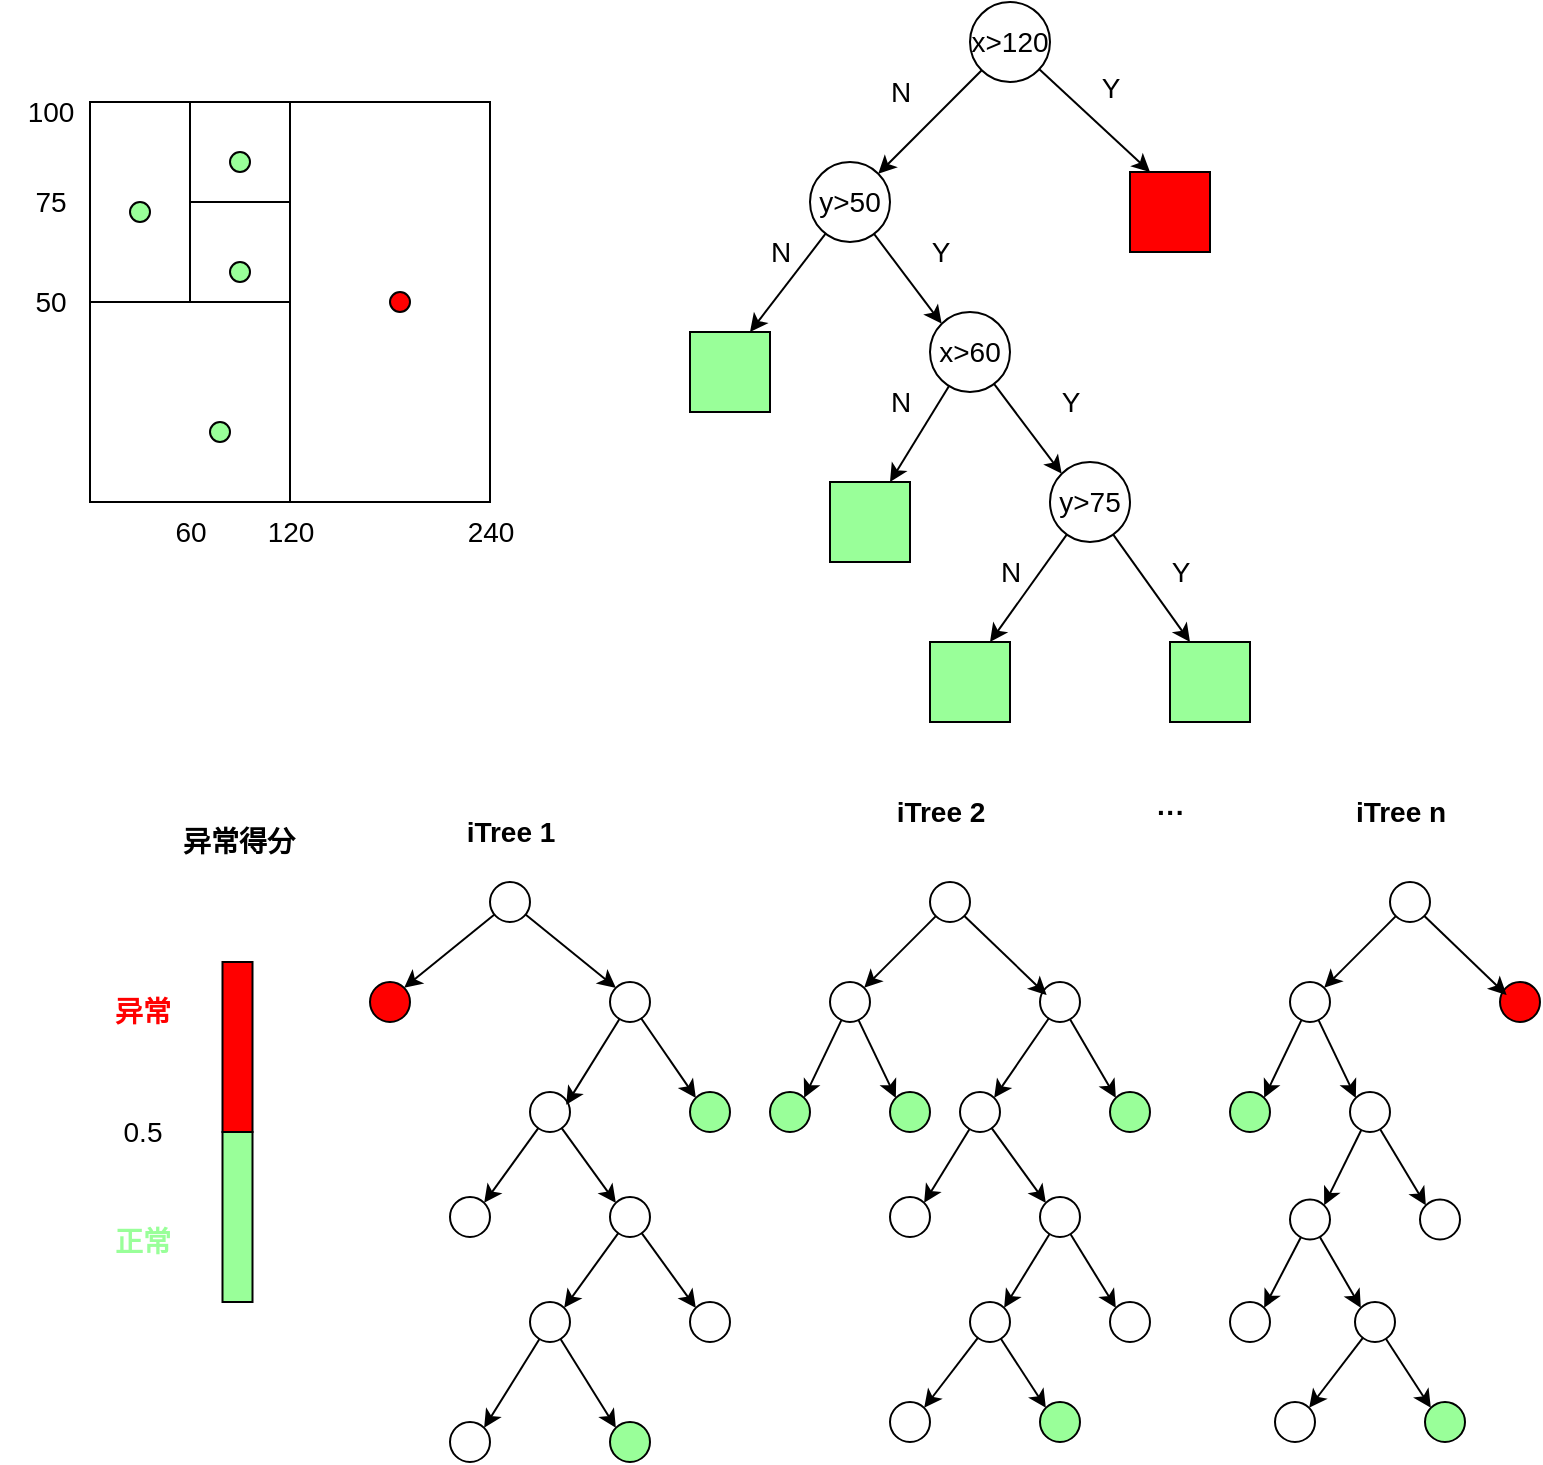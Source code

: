 <mxfile version="24.2.2" type="github">
  <diagram name="第 1 页" id="rHj-dIYMqYzPayB8cscu">
    <mxGraphModel dx="2474" dy="839" grid="1" gridSize="10" guides="1" tooltips="1" connect="1" arrows="1" fold="1" page="1" pageScale="1" pageWidth="827" pageHeight="1169" math="0" shadow="0">
      <root>
        <mxCell id="0" />
        <mxCell id="1" parent="0" />
        <mxCell id="abwORtX6xPweR-GpnYd3-14" value="" style="rounded=0;whiteSpace=wrap;html=1;fontSize=14;" parent="1" vertex="1">
          <mxGeometry x="-190" y="270" width="50" height="50" as="geometry" />
        </mxCell>
        <mxCell id="abwORtX6xPweR-GpnYd3-15" value="240" style="text;html=1;align=center;verticalAlign=middle;resizable=0;points=[];autosize=1;strokeColor=none;fillColor=none;fontSize=14;" parent="1" vertex="1">
          <mxGeometry x="-65" y="470" width="50" height="30" as="geometry" />
        </mxCell>
        <mxCell id="abwORtX6xPweR-GpnYd3-18" value="120" style="text;html=1;align=center;verticalAlign=middle;resizable=0;points=[];autosize=1;strokeColor=none;fillColor=none;fontSize=14;" parent="1" vertex="1">
          <mxGeometry x="-165" y="470" width="50" height="30" as="geometry" />
        </mxCell>
        <mxCell id="abwORtX6xPweR-GpnYd3-20" value="" style="rounded=0;whiteSpace=wrap;html=1;fontSize=14;" parent="1" vertex="1">
          <mxGeometry x="-240" y="370" width="100" height="100" as="geometry" />
        </mxCell>
        <mxCell id="abwORtX6xPweR-GpnYd3-21" value="" style="rounded=0;whiteSpace=wrap;html=1;fontSize=14;" parent="1" vertex="1">
          <mxGeometry x="-140" y="270" width="100" height="200" as="geometry" />
        </mxCell>
        <mxCell id="abwORtX6xPweR-GpnYd3-22" value="" style="rounded=0;whiteSpace=wrap;html=1;fontSize=14;" parent="1" vertex="1">
          <mxGeometry x="-190" y="320" width="50" height="50" as="geometry" />
        </mxCell>
        <mxCell id="abwORtX6xPweR-GpnYd3-23" value="" style="rounded=0;whiteSpace=wrap;html=1;fontSize=14;" parent="1" vertex="1">
          <mxGeometry x="-240" y="270" width="50" height="100" as="geometry" />
        </mxCell>
        <mxCell id="abwORtX6xPweR-GpnYd3-24" value="" style="ellipse;whiteSpace=wrap;html=1;aspect=fixed;fillColor=#99FF99;fontSize=14;" parent="1" vertex="1">
          <mxGeometry x="-170" y="295" width="10" height="10" as="geometry" />
        </mxCell>
        <mxCell id="abwORtX6xPweR-GpnYd3-33" value="" style="ellipse;whiteSpace=wrap;html=1;aspect=fixed;fillColor=#99FF99;fontSize=14;" parent="1" vertex="1">
          <mxGeometry x="-220" y="320" width="10" height="10" as="geometry" />
        </mxCell>
        <mxCell id="abwORtX6xPweR-GpnYd3-36" value="" style="ellipse;whiteSpace=wrap;html=1;aspect=fixed;fillColor=#99FF99;fontSize=14;" parent="1" vertex="1">
          <mxGeometry x="-170" y="350" width="10" height="10" as="geometry" />
        </mxCell>
        <mxCell id="abwORtX6xPweR-GpnYd3-38" value="" style="ellipse;whiteSpace=wrap;html=1;aspect=fixed;fillColor=#99FF99;fontSize=14;" parent="1" vertex="1">
          <mxGeometry x="-180" y="430" width="10" height="10" as="geometry" />
        </mxCell>
        <mxCell id="abwORtX6xPweR-GpnYd3-39" value="" style="ellipse;whiteSpace=wrap;html=1;aspect=fixed;fillColor=#FF0000;fontSize=14;" parent="1" vertex="1">
          <mxGeometry x="-90" y="365" width="10" height="10" as="geometry" />
        </mxCell>
        <mxCell id="abwORtX6xPweR-GpnYd3-41" value="60" style="text;html=1;align=center;verticalAlign=middle;resizable=0;points=[];autosize=1;strokeColor=none;fillColor=none;fontSize=14;" parent="1" vertex="1">
          <mxGeometry x="-210" y="470" width="40" height="30" as="geometry" />
        </mxCell>
        <mxCell id="abwORtX6xPweR-GpnYd3-42" value="50" style="text;html=1;align=center;verticalAlign=middle;resizable=0;points=[];autosize=1;strokeColor=none;fillColor=none;fontSize=14;" parent="1" vertex="1">
          <mxGeometry x="-280" y="355" width="40" height="30" as="geometry" />
        </mxCell>
        <mxCell id="abwORtX6xPweR-GpnYd3-43" value="75" style="text;html=1;align=center;verticalAlign=middle;resizable=0;points=[];autosize=1;strokeColor=none;fillColor=none;fontSize=14;" parent="1" vertex="1">
          <mxGeometry x="-280" y="305" width="40" height="30" as="geometry" />
        </mxCell>
        <mxCell id="abwORtX6xPweR-GpnYd3-44" value="100" style="text;html=1;align=center;verticalAlign=middle;resizable=0;points=[];autosize=1;strokeColor=none;fillColor=none;fontSize=14;" parent="1" vertex="1">
          <mxGeometry x="-285" y="260" width="50" height="30" as="geometry" />
        </mxCell>
        <mxCell id="abwORtX6xPweR-GpnYd3-65" style="rounded=0;orthogonalLoop=1;jettySize=auto;html=1;entryX=1;entryY=0;entryDx=0;entryDy=0;fontSize=14;" parent="1" source="abwORtX6xPweR-GpnYd3-45" target="abwORtX6xPweR-GpnYd3-57" edge="1">
          <mxGeometry relative="1" as="geometry" />
        </mxCell>
        <mxCell id="abwORtX6xPweR-GpnYd3-66" style="rounded=0;orthogonalLoop=1;jettySize=auto;html=1;entryX=0.25;entryY=0;entryDx=0;entryDy=0;fontSize=14;" parent="1" source="abwORtX6xPweR-GpnYd3-45" target="abwORtX6xPweR-GpnYd3-58" edge="1">
          <mxGeometry relative="1" as="geometry" />
        </mxCell>
        <mxCell id="abwORtX6xPweR-GpnYd3-45" value="x&amp;gt;120" style="ellipse;whiteSpace=wrap;html=1;aspect=fixed;fontSize=14;" parent="1" vertex="1">
          <mxGeometry x="200" y="220" width="40" height="40" as="geometry" />
        </mxCell>
        <mxCell id="abwORtX6xPweR-GpnYd3-67" style="rounded=0;orthogonalLoop=1;jettySize=auto;html=1;entryX=0.75;entryY=0;entryDx=0;entryDy=0;fontSize=14;" parent="1" source="abwORtX6xPweR-GpnYd3-57" target="abwORtX6xPweR-GpnYd3-61" edge="1">
          <mxGeometry relative="1" as="geometry" />
        </mxCell>
        <mxCell id="abwORtX6xPweR-GpnYd3-68" style="rounded=0;orthogonalLoop=1;jettySize=auto;html=1;entryX=0;entryY=0;entryDx=0;entryDy=0;fontSize=14;" parent="1" source="abwORtX6xPweR-GpnYd3-57" target="abwORtX6xPweR-GpnYd3-59" edge="1">
          <mxGeometry relative="1" as="geometry" />
        </mxCell>
        <mxCell id="abwORtX6xPweR-GpnYd3-57" value="y&amp;gt;50" style="ellipse;whiteSpace=wrap;html=1;aspect=fixed;fontSize=14;" parent="1" vertex="1">
          <mxGeometry x="120" y="300" width="40" height="40" as="geometry" />
        </mxCell>
        <mxCell id="abwORtX6xPweR-GpnYd3-58" value="" style="whiteSpace=wrap;html=1;aspect=fixed;fillColor=#FF0000;fontSize=14;" parent="1" vertex="1">
          <mxGeometry x="280" y="305" width="40" height="40" as="geometry" />
        </mxCell>
        <mxCell id="abwORtX6xPweR-GpnYd3-69" style="rounded=0;orthogonalLoop=1;jettySize=auto;html=1;entryX=0.75;entryY=0;entryDx=0;entryDy=0;fontSize=14;" parent="1" source="abwORtX6xPweR-GpnYd3-59" target="abwORtX6xPweR-GpnYd3-62" edge="1">
          <mxGeometry relative="1" as="geometry" />
        </mxCell>
        <mxCell id="abwORtX6xPweR-GpnYd3-70" style="rounded=0;orthogonalLoop=1;jettySize=auto;html=1;entryX=0;entryY=0;entryDx=0;entryDy=0;fontSize=14;" parent="1" source="abwORtX6xPweR-GpnYd3-59" target="abwORtX6xPweR-GpnYd3-60" edge="1">
          <mxGeometry relative="1" as="geometry" />
        </mxCell>
        <mxCell id="abwORtX6xPweR-GpnYd3-59" value="x&amp;gt;60" style="ellipse;whiteSpace=wrap;html=1;aspect=fixed;fontSize=14;" parent="1" vertex="1">
          <mxGeometry x="180" y="375" width="40" height="40" as="geometry" />
        </mxCell>
        <mxCell id="abwORtX6xPweR-GpnYd3-71" style="rounded=0;orthogonalLoop=1;jettySize=auto;html=1;entryX=0.75;entryY=0;entryDx=0;entryDy=0;fontSize=14;" parent="1" source="abwORtX6xPweR-GpnYd3-60" target="abwORtX6xPweR-GpnYd3-63" edge="1">
          <mxGeometry relative="1" as="geometry" />
        </mxCell>
        <mxCell id="abwORtX6xPweR-GpnYd3-72" style="rounded=0;orthogonalLoop=1;jettySize=auto;html=1;entryX=0.25;entryY=0;entryDx=0;entryDy=0;fontSize=14;" parent="1" source="abwORtX6xPweR-GpnYd3-60" target="abwORtX6xPweR-GpnYd3-64" edge="1">
          <mxGeometry relative="1" as="geometry" />
        </mxCell>
        <mxCell id="abwORtX6xPweR-GpnYd3-60" value="y&amp;gt;75" style="ellipse;whiteSpace=wrap;html=1;aspect=fixed;fontSize=14;" parent="1" vertex="1">
          <mxGeometry x="240" y="450" width="40" height="40" as="geometry" />
        </mxCell>
        <mxCell id="abwORtX6xPweR-GpnYd3-61" value="" style="whiteSpace=wrap;html=1;aspect=fixed;fillColor=#99FF99;fontSize=14;" parent="1" vertex="1">
          <mxGeometry x="60" y="385" width="40" height="40" as="geometry" />
        </mxCell>
        <mxCell id="abwORtX6xPweR-GpnYd3-62" value="" style="whiteSpace=wrap;html=1;aspect=fixed;fillColor=#99FF99;fontSize=14;" parent="1" vertex="1">
          <mxGeometry x="130" y="460" width="40" height="40" as="geometry" />
        </mxCell>
        <mxCell id="abwORtX6xPweR-GpnYd3-63" value="" style="whiteSpace=wrap;html=1;aspect=fixed;fillColor=#99FF99;fontSize=14;" parent="1" vertex="1">
          <mxGeometry x="180" y="540" width="40" height="40" as="geometry" />
        </mxCell>
        <mxCell id="abwORtX6xPweR-GpnYd3-64" value="" style="whiteSpace=wrap;html=1;aspect=fixed;fillColor=#99FF99;fontSize=14;" parent="1" vertex="1">
          <mxGeometry x="300" y="540" width="40" height="40" as="geometry" />
        </mxCell>
        <mxCell id="abwORtX6xPweR-GpnYd3-73" value="N" style="text;html=1;align=center;verticalAlign=middle;resizable=0;points=[];autosize=1;strokeColor=none;fillColor=none;fontSize=14;" parent="1" vertex="1">
          <mxGeometry x="150" y="250" width="30" height="30" as="geometry" />
        </mxCell>
        <mxCell id="abwORtX6xPweR-GpnYd3-74" value="N" style="text;html=1;align=center;verticalAlign=middle;resizable=0;points=[];autosize=1;strokeColor=none;fillColor=none;fontSize=14;" parent="1" vertex="1">
          <mxGeometry x="90" y="330" width="30" height="30" as="geometry" />
        </mxCell>
        <mxCell id="abwORtX6xPweR-GpnYd3-75" value="N" style="text;html=1;align=center;verticalAlign=middle;resizable=0;points=[];autosize=1;strokeColor=none;fillColor=none;fontSize=14;" parent="1" vertex="1">
          <mxGeometry x="150" y="405" width="30" height="30" as="geometry" />
        </mxCell>
        <mxCell id="abwORtX6xPweR-GpnYd3-76" value="N" style="text;html=1;align=center;verticalAlign=middle;resizable=0;points=[];autosize=1;strokeColor=none;fillColor=none;fontSize=14;" parent="1" vertex="1">
          <mxGeometry x="205" y="490" width="30" height="30" as="geometry" />
        </mxCell>
        <mxCell id="abwORtX6xPweR-GpnYd3-77" value="Y" style="text;html=1;align=center;verticalAlign=middle;resizable=0;points=[];autosize=1;strokeColor=none;fillColor=none;fontSize=14;" parent="1" vertex="1">
          <mxGeometry x="255" y="248" width="30" height="30" as="geometry" />
        </mxCell>
        <mxCell id="abwORtX6xPweR-GpnYd3-78" value="Y" style="text;html=1;align=center;verticalAlign=middle;resizable=0;points=[];autosize=1;strokeColor=none;fillColor=none;fontSize=14;" parent="1" vertex="1">
          <mxGeometry x="170" y="330" width="30" height="30" as="geometry" />
        </mxCell>
        <mxCell id="abwORtX6xPweR-GpnYd3-79" value="Y" style="text;html=1;align=center;verticalAlign=middle;resizable=0;points=[];autosize=1;strokeColor=none;fillColor=none;fontSize=14;" parent="1" vertex="1">
          <mxGeometry x="235" y="405" width="30" height="30" as="geometry" />
        </mxCell>
        <mxCell id="abwORtX6xPweR-GpnYd3-80" value="Y" style="text;html=1;align=center;verticalAlign=middle;resizable=0;points=[];autosize=1;strokeColor=none;fillColor=none;fontSize=14;" parent="1" vertex="1">
          <mxGeometry x="290" y="490" width="30" height="30" as="geometry" />
        </mxCell>
        <mxCell id="abwORtX6xPweR-GpnYd3-81" value="&lt;b style=&quot;font-size: 14px;&quot;&gt;异常得分&lt;/b&gt;" style="text;html=1;align=center;verticalAlign=middle;resizable=0;points=[];autosize=1;strokeColor=none;fillColor=none;fontSize=14;" parent="1" vertex="1">
          <mxGeometry x="-206.25" y="625" width="80" height="30" as="geometry" />
        </mxCell>
        <mxCell id="abwORtX6xPweR-GpnYd3-82" value="" style="rounded=0;whiteSpace=wrap;html=1;fillColor=#FF0000;fontSize=14;" parent="1" vertex="1">
          <mxGeometry x="-173.75" y="700" width="15" height="85" as="geometry" />
        </mxCell>
        <mxCell id="abwORtX6xPweR-GpnYd3-84" value="" style="rounded=0;whiteSpace=wrap;html=1;fillColor=#99FF99;fontSize=14;" parent="1" vertex="1">
          <mxGeometry x="-173.75" y="785" width="15" height="85" as="geometry" />
        </mxCell>
        <mxCell id="abwORtX6xPweR-GpnYd3-85" value="&lt;b style=&quot;font-size: 14px;&quot;&gt;&lt;font style=&quot;font-size: 14px;&quot; color=&quot;#ff0000&quot;&gt;异常&lt;/font&gt;&lt;/b&gt;" style="text;html=1;align=center;verticalAlign=middle;resizable=0;points=[];autosize=1;strokeColor=none;fillColor=none;fontSize=14;" parent="1" vertex="1">
          <mxGeometry x="-238.75" y="710" width="50" height="30" as="geometry" />
        </mxCell>
        <mxCell id="abwORtX6xPweR-GpnYd3-86" value="0.5" style="text;html=1;align=center;verticalAlign=middle;resizable=0;points=[];autosize=1;strokeColor=none;fillColor=none;fontSize=14;" parent="1" vertex="1">
          <mxGeometry x="-233.75" y="770" width="40" height="30" as="geometry" />
        </mxCell>
        <mxCell id="abwORtX6xPweR-GpnYd3-87" value="&lt;font style=&quot;font-size: 14px;&quot; color=&quot;#99ff99&quot;&gt;&lt;b style=&quot;font-size: 14px;&quot;&gt;正常&lt;/b&gt;&lt;/font&gt;" style="text;html=1;align=center;verticalAlign=middle;resizable=0;points=[];autosize=1;strokeColor=none;fillColor=none;fontSize=14;" parent="1" vertex="1">
          <mxGeometry x="-238.75" y="825" width="50" height="30" as="geometry" />
        </mxCell>
        <mxCell id="abwORtX6xPweR-GpnYd3-88" value="&lt;b style=&quot;font-size: 14px;&quot;&gt;iTree 1&lt;/b&gt;" style="text;html=1;align=center;verticalAlign=middle;resizable=0;points=[];autosize=1;strokeColor=none;fillColor=none;fontSize=14;" parent="1" vertex="1">
          <mxGeometry x="-65" y="620" width="70" height="30" as="geometry" />
        </mxCell>
        <mxCell id="abwORtX6xPweR-GpnYd3-100" style="rounded=0;orthogonalLoop=1;jettySize=auto;html=1;entryX=1;entryY=0;entryDx=0;entryDy=0;fontSize=14;" parent="1" source="abwORtX6xPweR-GpnYd3-89" target="abwORtX6xPweR-GpnYd3-90" edge="1">
          <mxGeometry relative="1" as="geometry" />
        </mxCell>
        <mxCell id="abwORtX6xPweR-GpnYd3-101" style="rounded=0;orthogonalLoop=1;jettySize=auto;html=1;entryX=0;entryY=0;entryDx=0;entryDy=0;fontSize=14;" parent="1" source="abwORtX6xPweR-GpnYd3-89" target="abwORtX6xPweR-GpnYd3-91" edge="1">
          <mxGeometry relative="1" as="geometry" />
        </mxCell>
        <mxCell id="abwORtX6xPweR-GpnYd3-89" value="" style="ellipse;whiteSpace=wrap;html=1;aspect=fixed;fontSize=14;" parent="1" vertex="1">
          <mxGeometry x="-40" y="660" width="20" height="20" as="geometry" />
        </mxCell>
        <mxCell id="abwORtX6xPweR-GpnYd3-90" value="" style="ellipse;whiteSpace=wrap;html=1;aspect=fixed;fillColor=#FF0000;fontSize=14;" parent="1" vertex="1">
          <mxGeometry x="-100" y="710" width="20" height="20" as="geometry" />
        </mxCell>
        <mxCell id="abwORtX6xPweR-GpnYd3-103" style="rounded=0;orthogonalLoop=1;jettySize=auto;html=1;entryX=0;entryY=0;entryDx=0;entryDy=0;fontSize=14;" parent="1" source="abwORtX6xPweR-GpnYd3-91" target="abwORtX6xPweR-GpnYd3-93" edge="1">
          <mxGeometry relative="1" as="geometry" />
        </mxCell>
        <mxCell id="abwORtX6xPweR-GpnYd3-91" value="" style="ellipse;whiteSpace=wrap;html=1;aspect=fixed;fontSize=14;" parent="1" vertex="1">
          <mxGeometry x="20" y="710" width="20" height="20" as="geometry" />
        </mxCell>
        <mxCell id="abwORtX6xPweR-GpnYd3-104" style="rounded=0;orthogonalLoop=1;jettySize=auto;html=1;entryX=1;entryY=0;entryDx=0;entryDy=0;fontSize=14;" parent="1" source="abwORtX6xPweR-GpnYd3-92" target="abwORtX6xPweR-GpnYd3-94" edge="1">
          <mxGeometry relative="1" as="geometry" />
        </mxCell>
        <mxCell id="abwORtX6xPweR-GpnYd3-105" style="rounded=0;orthogonalLoop=1;jettySize=auto;html=1;entryX=0;entryY=0;entryDx=0;entryDy=0;fontSize=14;" parent="1" source="abwORtX6xPweR-GpnYd3-92" target="abwORtX6xPweR-GpnYd3-95" edge="1">
          <mxGeometry relative="1" as="geometry" />
        </mxCell>
        <mxCell id="abwORtX6xPweR-GpnYd3-92" value="" style="ellipse;whiteSpace=wrap;html=1;aspect=fixed;fontSize=14;" parent="1" vertex="1">
          <mxGeometry x="-20" y="765" width="20" height="20" as="geometry" />
        </mxCell>
        <mxCell id="abwORtX6xPweR-GpnYd3-93" value="" style="ellipse;whiteSpace=wrap;html=1;aspect=fixed;fillColor=#99FF99;fontSize=14;" parent="1" vertex="1">
          <mxGeometry x="60" y="765" width="20" height="20" as="geometry" />
        </mxCell>
        <mxCell id="abwORtX6xPweR-GpnYd3-94" value="" style="ellipse;whiteSpace=wrap;html=1;aspect=fixed;fontSize=14;" parent="1" vertex="1">
          <mxGeometry x="-60" y="817.5" width="20" height="20" as="geometry" />
        </mxCell>
        <mxCell id="abwORtX6xPweR-GpnYd3-106" style="rounded=0;orthogonalLoop=1;jettySize=auto;html=1;entryX=1;entryY=0;entryDx=0;entryDy=0;fontSize=14;" parent="1" source="abwORtX6xPweR-GpnYd3-95" target="abwORtX6xPweR-GpnYd3-96" edge="1">
          <mxGeometry relative="1" as="geometry" />
        </mxCell>
        <mxCell id="abwORtX6xPweR-GpnYd3-107" style="rounded=0;orthogonalLoop=1;jettySize=auto;html=1;entryX=0;entryY=0;entryDx=0;entryDy=0;fontSize=14;" parent="1" source="abwORtX6xPweR-GpnYd3-95" target="abwORtX6xPweR-GpnYd3-97" edge="1">
          <mxGeometry relative="1" as="geometry" />
        </mxCell>
        <mxCell id="abwORtX6xPweR-GpnYd3-95" value="" style="ellipse;whiteSpace=wrap;html=1;aspect=fixed;fontSize=14;" parent="1" vertex="1">
          <mxGeometry x="20" y="817.5" width="20" height="20" as="geometry" />
        </mxCell>
        <mxCell id="abwORtX6xPweR-GpnYd3-108" style="rounded=0;orthogonalLoop=1;jettySize=auto;html=1;entryX=1;entryY=0;entryDx=0;entryDy=0;fontSize=14;" parent="1" source="abwORtX6xPweR-GpnYd3-96" target="abwORtX6xPweR-GpnYd3-98" edge="1">
          <mxGeometry relative="1" as="geometry" />
        </mxCell>
        <mxCell id="abwORtX6xPweR-GpnYd3-109" style="rounded=0;orthogonalLoop=1;jettySize=auto;html=1;entryX=0;entryY=0;entryDx=0;entryDy=0;fontSize=14;" parent="1" source="abwORtX6xPweR-GpnYd3-96" target="abwORtX6xPweR-GpnYd3-99" edge="1">
          <mxGeometry relative="1" as="geometry" />
        </mxCell>
        <mxCell id="abwORtX6xPweR-GpnYd3-96" value="" style="ellipse;whiteSpace=wrap;html=1;aspect=fixed;fontSize=14;" parent="1" vertex="1">
          <mxGeometry x="-20" y="870" width="20" height="20" as="geometry" />
        </mxCell>
        <mxCell id="abwORtX6xPweR-GpnYd3-97" value="" style="ellipse;whiteSpace=wrap;html=1;aspect=fixed;fontSize=14;" parent="1" vertex="1">
          <mxGeometry x="60" y="870" width="20" height="20" as="geometry" />
        </mxCell>
        <mxCell id="abwORtX6xPweR-GpnYd3-98" value="" style="ellipse;whiteSpace=wrap;html=1;aspect=fixed;fontSize=14;" parent="1" vertex="1">
          <mxGeometry x="-60" y="930" width="20" height="20" as="geometry" />
        </mxCell>
        <mxCell id="abwORtX6xPweR-GpnYd3-99" value="" style="ellipse;whiteSpace=wrap;html=1;aspect=fixed;fillColor=#99FF99;fontSize=14;" parent="1" vertex="1">
          <mxGeometry x="20" y="930" width="20" height="20" as="geometry" />
        </mxCell>
        <mxCell id="abwORtX6xPweR-GpnYd3-102" style="rounded=0;orthogonalLoop=1;jettySize=auto;html=1;entryX=0.905;entryY=0.318;entryDx=0;entryDy=0;entryPerimeter=0;fontSize=14;" parent="1" source="abwORtX6xPweR-GpnYd3-91" target="abwORtX6xPweR-GpnYd3-92" edge="1">
          <mxGeometry relative="1" as="geometry" />
        </mxCell>
        <mxCell id="abwORtX6xPweR-GpnYd3-110" value="&lt;b style=&quot;font-size: 14px;&quot;&gt;iTree 2&lt;/b&gt;" style="text;html=1;align=center;verticalAlign=middle;resizable=0;points=[];autosize=1;strokeColor=none;fillColor=none;fontSize=14;" parent="1" vertex="1">
          <mxGeometry x="150" y="610" width="70" height="30" as="geometry" />
        </mxCell>
        <mxCell id="abwORtX6xPweR-GpnYd3-126" style="rounded=0;orthogonalLoop=1;jettySize=auto;html=1;entryX=1;entryY=0;entryDx=0;entryDy=0;fontSize=14;" parent="1" source="abwORtX6xPweR-GpnYd3-111" target="abwORtX6xPweR-GpnYd3-112" edge="1">
          <mxGeometry relative="1" as="geometry" />
        </mxCell>
        <mxCell id="abwORtX6xPweR-GpnYd3-111" value="" style="ellipse;whiteSpace=wrap;html=1;aspect=fixed;fontSize=14;" parent="1" vertex="1">
          <mxGeometry x="180" y="660" width="20" height="20" as="geometry" />
        </mxCell>
        <mxCell id="abwORtX6xPweR-GpnYd3-128" style="rounded=0;orthogonalLoop=1;jettySize=auto;html=1;entryX=1;entryY=0;entryDx=0;entryDy=0;fontSize=14;" parent="1" source="abwORtX6xPweR-GpnYd3-112" target="abwORtX6xPweR-GpnYd3-115" edge="1">
          <mxGeometry relative="1" as="geometry" />
        </mxCell>
        <mxCell id="abwORtX6xPweR-GpnYd3-130" style="rounded=0;orthogonalLoop=1;jettySize=auto;html=1;entryX=0;entryY=0;entryDx=0;entryDy=0;fontSize=14;" parent="1" source="abwORtX6xPweR-GpnYd3-112" target="abwORtX6xPweR-GpnYd3-116" edge="1">
          <mxGeometry relative="1" as="geometry" />
        </mxCell>
        <mxCell id="abwORtX6xPweR-GpnYd3-112" value="" style="ellipse;whiteSpace=wrap;html=1;aspect=fixed;fontSize=14;" parent="1" vertex="1">
          <mxGeometry x="130" y="710" width="20" height="20" as="geometry" />
        </mxCell>
        <mxCell id="abwORtX6xPweR-GpnYd3-131" style="rounded=0;orthogonalLoop=1;jettySize=auto;html=1;entryX=1;entryY=0;entryDx=0;entryDy=0;fontSize=14;" parent="1" source="abwORtX6xPweR-GpnYd3-114" target="abwORtX6xPweR-GpnYd3-118" edge="1">
          <mxGeometry relative="1" as="geometry" />
        </mxCell>
        <mxCell id="abwORtX6xPweR-GpnYd3-132" style="rounded=0;orthogonalLoop=1;jettySize=auto;html=1;entryX=0;entryY=0;entryDx=0;entryDy=0;fontSize=14;" parent="1" source="abwORtX6xPweR-GpnYd3-114" target="abwORtX6xPweR-GpnYd3-117" edge="1">
          <mxGeometry relative="1" as="geometry" />
        </mxCell>
        <mxCell id="abwORtX6xPweR-GpnYd3-114" value="" style="ellipse;whiteSpace=wrap;html=1;aspect=fixed;fontSize=14;" parent="1" vertex="1">
          <mxGeometry x="235" y="710" width="20" height="20" as="geometry" />
        </mxCell>
        <mxCell id="abwORtX6xPweR-GpnYd3-115" value="" style="ellipse;whiteSpace=wrap;html=1;aspect=fixed;fillColor=#99FF99;fontSize=14;" parent="1" vertex="1">
          <mxGeometry x="100" y="765" width="20" height="20" as="geometry" />
        </mxCell>
        <mxCell id="abwORtX6xPweR-GpnYd3-116" value="" style="ellipse;whiteSpace=wrap;html=1;aspect=fixed;fillColor=#99FF99;fontSize=14;" parent="1" vertex="1">
          <mxGeometry x="160" y="765" width="20" height="20" as="geometry" />
        </mxCell>
        <mxCell id="abwORtX6xPweR-GpnYd3-117" value="" style="ellipse;whiteSpace=wrap;html=1;aspect=fixed;fillColor=#99FF99;fontSize=14;" parent="1" vertex="1">
          <mxGeometry x="270" y="765" width="20" height="20" as="geometry" />
        </mxCell>
        <mxCell id="abwORtX6xPweR-GpnYd3-133" style="rounded=0;orthogonalLoop=1;jettySize=auto;html=1;entryX=1;entryY=0;entryDx=0;entryDy=0;fontSize=14;" parent="1" source="abwORtX6xPweR-GpnYd3-118" target="abwORtX6xPweR-GpnYd3-120" edge="1">
          <mxGeometry relative="1" as="geometry" />
        </mxCell>
        <mxCell id="abwORtX6xPweR-GpnYd3-134" style="rounded=0;orthogonalLoop=1;jettySize=auto;html=1;entryX=0;entryY=0;entryDx=0;entryDy=0;fontSize=14;" parent="1" source="abwORtX6xPweR-GpnYd3-118" target="abwORtX6xPweR-GpnYd3-121" edge="1">
          <mxGeometry relative="1" as="geometry" />
        </mxCell>
        <mxCell id="abwORtX6xPweR-GpnYd3-118" value="" style="ellipse;whiteSpace=wrap;html=1;aspect=fixed;fontSize=14;" parent="1" vertex="1">
          <mxGeometry x="195" y="765" width="20" height="20" as="geometry" />
        </mxCell>
        <mxCell id="abwORtX6xPweR-GpnYd3-120" value="" style="ellipse;whiteSpace=wrap;html=1;aspect=fixed;fontSize=14;" parent="1" vertex="1">
          <mxGeometry x="160" y="817.5" width="20" height="20" as="geometry" />
        </mxCell>
        <mxCell id="abwORtX6xPweR-GpnYd3-135" style="rounded=0;orthogonalLoop=1;jettySize=auto;html=1;entryX=1;entryY=0;entryDx=0;entryDy=0;fontSize=14;" parent="1" source="abwORtX6xPweR-GpnYd3-121" target="abwORtX6xPweR-GpnYd3-122" edge="1">
          <mxGeometry relative="1" as="geometry" />
        </mxCell>
        <mxCell id="abwORtX6xPweR-GpnYd3-136" style="rounded=0;orthogonalLoop=1;jettySize=auto;html=1;entryX=0;entryY=0;entryDx=0;entryDy=0;fontSize=14;" parent="1" source="abwORtX6xPweR-GpnYd3-121" target="abwORtX6xPweR-GpnYd3-123" edge="1">
          <mxGeometry relative="1" as="geometry" />
        </mxCell>
        <mxCell id="abwORtX6xPweR-GpnYd3-121" value="" style="ellipse;whiteSpace=wrap;html=1;aspect=fixed;fontSize=14;" parent="1" vertex="1">
          <mxGeometry x="235" y="817.5" width="20" height="20" as="geometry" />
        </mxCell>
        <mxCell id="abwORtX6xPweR-GpnYd3-137" style="rounded=0;orthogonalLoop=1;jettySize=auto;html=1;entryX=1;entryY=0;entryDx=0;entryDy=0;fontSize=14;" parent="1" source="abwORtX6xPweR-GpnYd3-122" target="abwORtX6xPweR-GpnYd3-124" edge="1">
          <mxGeometry relative="1" as="geometry" />
        </mxCell>
        <mxCell id="abwORtX6xPweR-GpnYd3-138" style="rounded=0;orthogonalLoop=1;jettySize=auto;html=1;entryX=0;entryY=0;entryDx=0;entryDy=0;fontSize=14;" parent="1" source="abwORtX6xPweR-GpnYd3-122" target="abwORtX6xPweR-GpnYd3-125" edge="1">
          <mxGeometry relative="1" as="geometry" />
        </mxCell>
        <mxCell id="abwORtX6xPweR-GpnYd3-122" value="" style="ellipse;whiteSpace=wrap;html=1;aspect=fixed;fontSize=14;" parent="1" vertex="1">
          <mxGeometry x="200" y="870" width="20" height="20" as="geometry" />
        </mxCell>
        <mxCell id="abwORtX6xPweR-GpnYd3-123" value="" style="ellipse;whiteSpace=wrap;html=1;aspect=fixed;fontSize=14;" parent="1" vertex="1">
          <mxGeometry x="270" y="870" width="20" height="20" as="geometry" />
        </mxCell>
        <mxCell id="abwORtX6xPweR-GpnYd3-124" value="" style="ellipse;whiteSpace=wrap;html=1;aspect=fixed;fontSize=14;" parent="1" vertex="1">
          <mxGeometry x="160" y="920" width="20" height="20" as="geometry" />
        </mxCell>
        <mxCell id="abwORtX6xPweR-GpnYd3-125" value="" style="ellipse;whiteSpace=wrap;html=1;aspect=fixed;fillColor=#99FF99;fontSize=14;" parent="1" vertex="1">
          <mxGeometry x="235" y="920" width="20" height="20" as="geometry" />
        </mxCell>
        <mxCell id="abwORtX6xPweR-GpnYd3-127" style="rounded=0;orthogonalLoop=1;jettySize=auto;html=1;entryX=0.166;entryY=0.325;entryDx=0;entryDy=0;entryPerimeter=0;fontSize=14;" parent="1" source="abwORtX6xPweR-GpnYd3-111" target="abwORtX6xPweR-GpnYd3-114" edge="1">
          <mxGeometry relative="1" as="geometry" />
        </mxCell>
        <mxCell id="abwORtX6xPweR-GpnYd3-139" value="&lt;b style=&quot;font-size: 14px;&quot;&gt;···&lt;/b&gt;" style="text;html=1;align=center;verticalAlign=middle;resizable=0;points=[];autosize=1;strokeColor=none;fillColor=none;fontSize=14;" parent="1" vertex="1">
          <mxGeometry x="280" y="610" width="40" height="30" as="geometry" />
        </mxCell>
        <mxCell id="abwORtX6xPweR-GpnYd3-140" value="&lt;b style=&quot;font-size: 14px;&quot;&gt;iTree n&lt;/b&gt;" style="text;html=1;align=center;verticalAlign=middle;resizable=0;points=[];autosize=1;strokeColor=none;fillColor=none;fontSize=14;" parent="1" vertex="1">
          <mxGeometry x="380" y="610" width="70" height="30" as="geometry" />
        </mxCell>
        <mxCell id="abwORtX6xPweR-GpnYd3-141" style="rounded=0;orthogonalLoop=1;jettySize=auto;html=1;entryX=1;entryY=0;entryDx=0;entryDy=0;fontSize=14;" parent="1" source="abwORtX6xPweR-GpnYd3-142" target="abwORtX6xPweR-GpnYd3-145" edge="1">
          <mxGeometry relative="1" as="geometry" />
        </mxCell>
        <mxCell id="abwORtX6xPweR-GpnYd3-142" value="" style="ellipse;whiteSpace=wrap;html=1;aspect=fixed;fontSize=14;" parent="1" vertex="1">
          <mxGeometry x="410" y="660" width="20" height="20" as="geometry" />
        </mxCell>
        <mxCell id="abwORtX6xPweR-GpnYd3-143" style="rounded=0;orthogonalLoop=1;jettySize=auto;html=1;entryX=1;entryY=0;entryDx=0;entryDy=0;fontSize=14;" parent="1" source="abwORtX6xPweR-GpnYd3-145" target="abwORtX6xPweR-GpnYd3-149" edge="1">
          <mxGeometry relative="1" as="geometry" />
        </mxCell>
        <mxCell id="abwORtX6xPweR-GpnYd3-166" style="rounded=0;orthogonalLoop=1;jettySize=auto;html=1;entryX=0;entryY=0;entryDx=0;entryDy=0;fontSize=14;" parent="1" source="abwORtX6xPweR-GpnYd3-145" target="abwORtX6xPweR-GpnYd3-154" edge="1">
          <mxGeometry relative="1" as="geometry" />
        </mxCell>
        <mxCell id="abwORtX6xPweR-GpnYd3-145" value="" style="ellipse;whiteSpace=wrap;html=1;aspect=fixed;fontSize=14;" parent="1" vertex="1">
          <mxGeometry x="360" y="710" width="20" height="20" as="geometry" />
        </mxCell>
        <mxCell id="abwORtX6xPweR-GpnYd3-148" value="" style="ellipse;whiteSpace=wrap;html=1;aspect=fixed;fillColor=#FF0000;fontSize=14;" parent="1" vertex="1">
          <mxGeometry x="465" y="710" width="20" height="20" as="geometry" />
        </mxCell>
        <mxCell id="abwORtX6xPweR-GpnYd3-149" value="" style="ellipse;whiteSpace=wrap;html=1;aspect=fixed;fillColor=#99FF99;fontSize=14;" parent="1" vertex="1">
          <mxGeometry x="330" y="765" width="20" height="20" as="geometry" />
        </mxCell>
        <mxCell id="abwORtX6xPweR-GpnYd3-168" style="rounded=0;orthogonalLoop=1;jettySize=auto;html=1;entryX=1;entryY=0;entryDx=0;entryDy=0;fontSize=14;" parent="1" source="abwORtX6xPweR-GpnYd3-154" target="abwORtX6xPweR-GpnYd3-158" edge="1">
          <mxGeometry relative="1" as="geometry" />
        </mxCell>
        <mxCell id="abwORtX6xPweR-GpnYd3-169" style="rounded=0;orthogonalLoop=1;jettySize=auto;html=1;entryX=0;entryY=0;entryDx=0;entryDy=0;fontSize=14;" parent="1" source="abwORtX6xPweR-GpnYd3-154" target="abwORtX6xPweR-GpnYd3-155" edge="1">
          <mxGeometry relative="1" as="geometry" />
        </mxCell>
        <mxCell id="abwORtX6xPweR-GpnYd3-154" value="" style="ellipse;whiteSpace=wrap;html=1;aspect=fixed;fontSize=14;" parent="1" vertex="1">
          <mxGeometry x="390" y="765" width="20" height="20" as="geometry" />
        </mxCell>
        <mxCell id="abwORtX6xPweR-GpnYd3-155" value="" style="ellipse;whiteSpace=wrap;html=1;aspect=fixed;fontSize=14;" parent="1" vertex="1">
          <mxGeometry x="425" y="818.75" width="20" height="20" as="geometry" />
        </mxCell>
        <mxCell id="abwORtX6xPweR-GpnYd3-170" style="rounded=0;orthogonalLoop=1;jettySize=auto;html=1;entryX=1;entryY=0;entryDx=0;entryDy=0;fontSize=14;" parent="1" source="abwORtX6xPweR-GpnYd3-158" target="abwORtX6xPweR-GpnYd3-162" edge="1">
          <mxGeometry relative="1" as="geometry" />
        </mxCell>
        <mxCell id="abwORtX6xPweR-GpnYd3-171" style="rounded=0;orthogonalLoop=1;jettySize=auto;html=1;entryX=0;entryY=0;entryDx=0;entryDy=0;fontSize=14;" parent="1" source="abwORtX6xPweR-GpnYd3-158" target="abwORtX6xPweR-GpnYd3-161" edge="1">
          <mxGeometry relative="1" as="geometry" />
        </mxCell>
        <mxCell id="abwORtX6xPweR-GpnYd3-158" value="" style="ellipse;whiteSpace=wrap;html=1;aspect=fixed;fontSize=14;" parent="1" vertex="1">
          <mxGeometry x="360" y="818.75" width="20" height="20" as="geometry" />
        </mxCell>
        <mxCell id="abwORtX6xPweR-GpnYd3-159" style="rounded=0;orthogonalLoop=1;jettySize=auto;html=1;entryX=1;entryY=0;entryDx=0;entryDy=0;fontSize=14;" parent="1" source="abwORtX6xPweR-GpnYd3-161" target="abwORtX6xPweR-GpnYd3-163" edge="1">
          <mxGeometry relative="1" as="geometry" />
        </mxCell>
        <mxCell id="abwORtX6xPweR-GpnYd3-160" style="rounded=0;orthogonalLoop=1;jettySize=auto;html=1;entryX=0;entryY=0;entryDx=0;entryDy=0;fontSize=14;" parent="1" source="abwORtX6xPweR-GpnYd3-161" target="abwORtX6xPweR-GpnYd3-164" edge="1">
          <mxGeometry relative="1" as="geometry" />
        </mxCell>
        <mxCell id="abwORtX6xPweR-GpnYd3-161" value="" style="ellipse;whiteSpace=wrap;html=1;aspect=fixed;fontSize=14;" parent="1" vertex="1">
          <mxGeometry x="392.5" y="870" width="20" height="20" as="geometry" />
        </mxCell>
        <mxCell id="abwORtX6xPweR-GpnYd3-162" value="" style="ellipse;whiteSpace=wrap;html=1;aspect=fixed;fontSize=14;" parent="1" vertex="1">
          <mxGeometry x="330" y="870" width="20" height="20" as="geometry" />
        </mxCell>
        <mxCell id="abwORtX6xPweR-GpnYd3-163" value="" style="ellipse;whiteSpace=wrap;html=1;aspect=fixed;fontSize=14;" parent="1" vertex="1">
          <mxGeometry x="352.5" y="920" width="20" height="20" as="geometry" />
        </mxCell>
        <mxCell id="abwORtX6xPweR-GpnYd3-164" value="" style="ellipse;whiteSpace=wrap;html=1;aspect=fixed;fillColor=#99FF99;fontSize=14;" parent="1" vertex="1">
          <mxGeometry x="427.5" y="920" width="20" height="20" as="geometry" />
        </mxCell>
        <mxCell id="abwORtX6xPweR-GpnYd3-165" style="rounded=0;orthogonalLoop=1;jettySize=auto;html=1;entryX=0.166;entryY=0.325;entryDx=0;entryDy=0;entryPerimeter=0;fontSize=14;" parent="1" source="abwORtX6xPweR-GpnYd3-142" target="abwORtX6xPweR-GpnYd3-148" edge="1">
          <mxGeometry relative="1" as="geometry" />
        </mxCell>
      </root>
    </mxGraphModel>
  </diagram>
</mxfile>
